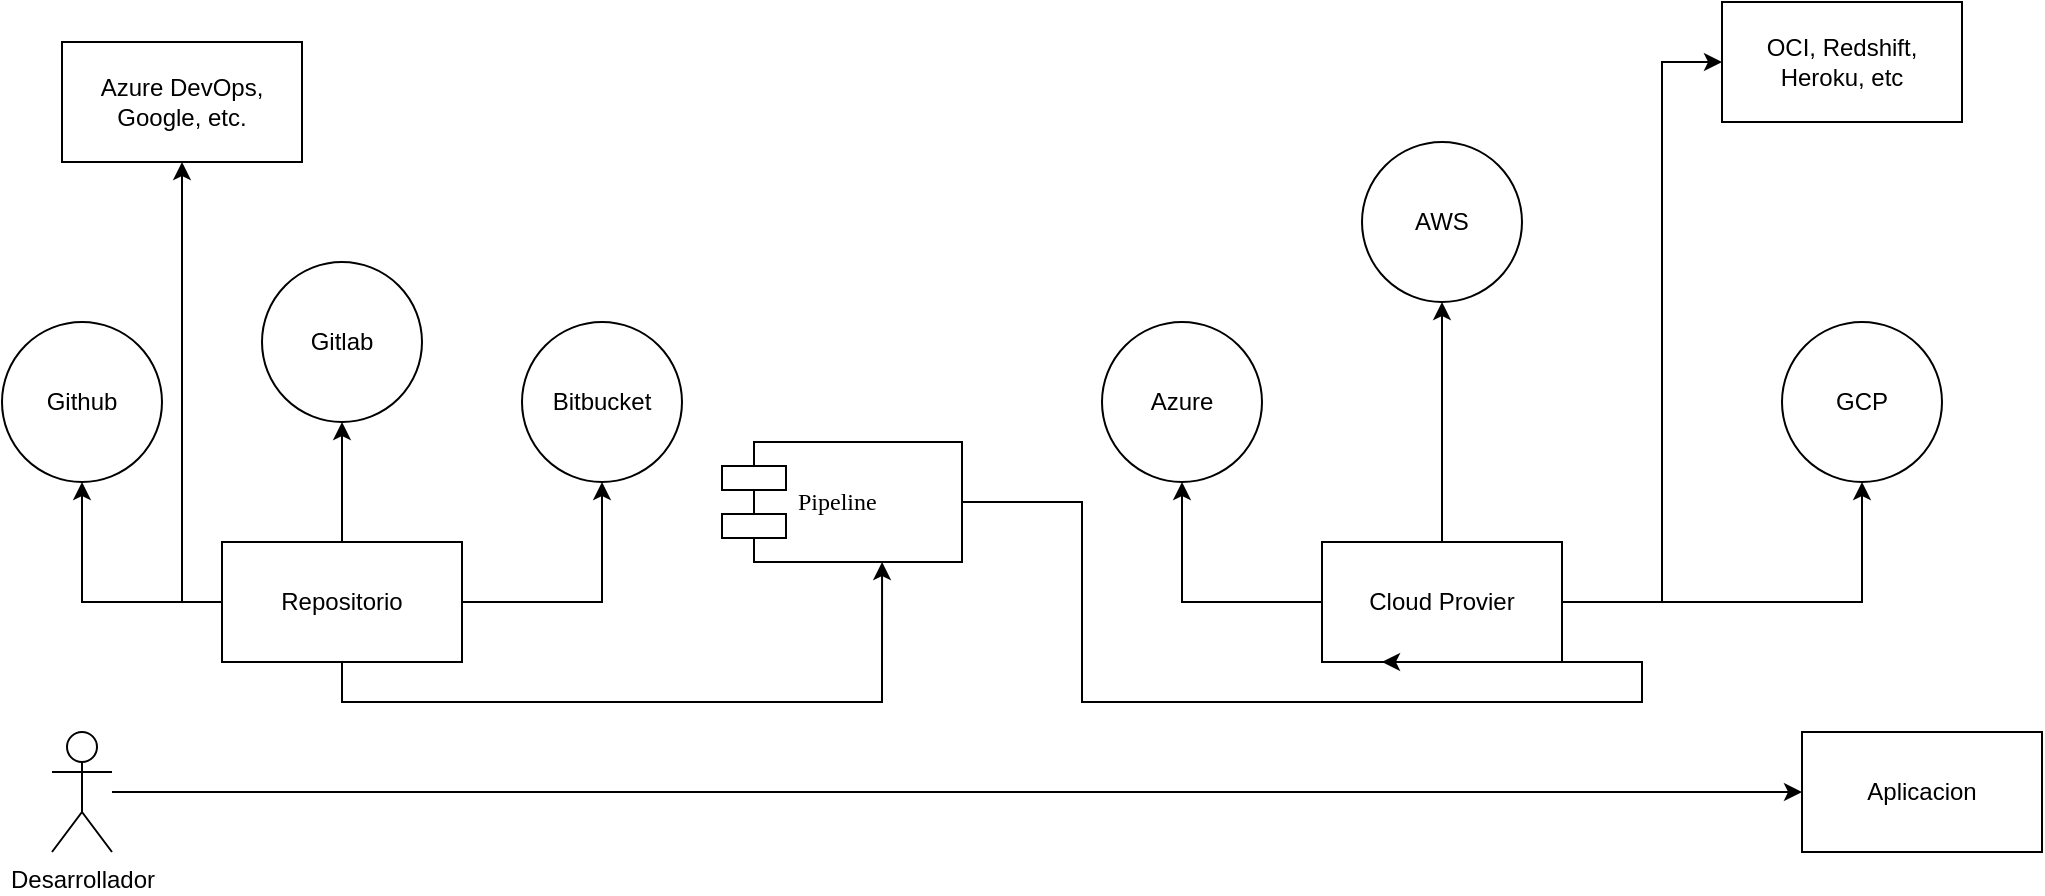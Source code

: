 <mxfile version="20.5.3" type="github">
  <diagram name="Page-1" id="5f0bae14-7c28-e335-631c-24af17079c00">
    <mxGraphModel dx="1375" dy="832" grid="1" gridSize="10" guides="1" tooltips="1" connect="1" arrows="1" fold="1" page="1" pageScale="1" pageWidth="1100" pageHeight="850" background="none" math="0" shadow="0">
      <root>
        <mxCell id="0" />
        <mxCell id="1" parent="0" />
        <mxCell id="ZI7r3MGRu3bru7jKsBjw-24" style="edgeStyle=orthogonalEdgeStyle;rounded=0;orthogonalLoop=1;jettySize=auto;html=1;entryX=0;entryY=0.5;entryDx=0;entryDy=0;entryPerimeter=0;" edge="1" parent="1" source="ZI7r3MGRu3bru7jKsBjw-1" target="ZI7r3MGRu3bru7jKsBjw-25">
          <mxGeometry relative="1" as="geometry">
            <mxPoint x="1025" y="785" as="targetPoint" />
          </mxGeometry>
        </mxCell>
        <mxCell id="ZI7r3MGRu3bru7jKsBjw-1" value="Desarrollador" style="shape=umlActor;verticalLabelPosition=bottom;verticalAlign=top;html=1;outlineConnect=0;" vertex="1" parent="1">
          <mxGeometry x="85" y="755" width="30" height="60" as="geometry" />
        </mxCell>
        <mxCell id="ZI7r3MGRu3bru7jKsBjw-6" style="edgeStyle=orthogonalEdgeStyle;rounded=0;orthogonalLoop=1;jettySize=auto;html=1;entryX=0.5;entryY=1;entryDx=0;entryDy=0;" edge="1" parent="1" source="ZI7r3MGRu3bru7jKsBjw-2" target="ZI7r3MGRu3bru7jKsBjw-3">
          <mxGeometry relative="1" as="geometry" />
        </mxCell>
        <mxCell id="ZI7r3MGRu3bru7jKsBjw-7" style="edgeStyle=orthogonalEdgeStyle;rounded=0;orthogonalLoop=1;jettySize=auto;html=1;" edge="1" parent="1" source="ZI7r3MGRu3bru7jKsBjw-2" target="ZI7r3MGRu3bru7jKsBjw-4">
          <mxGeometry relative="1" as="geometry" />
        </mxCell>
        <mxCell id="ZI7r3MGRu3bru7jKsBjw-8" style="edgeStyle=orthogonalEdgeStyle;rounded=0;orthogonalLoop=1;jettySize=auto;html=1;" edge="1" parent="1" source="ZI7r3MGRu3bru7jKsBjw-2" target="ZI7r3MGRu3bru7jKsBjw-5">
          <mxGeometry relative="1" as="geometry" />
        </mxCell>
        <mxCell id="ZI7r3MGRu3bru7jKsBjw-22" style="edgeStyle=orthogonalEdgeStyle;rounded=0;orthogonalLoop=1;jettySize=auto;html=1;" edge="1" parent="1" source="ZI7r3MGRu3bru7jKsBjw-2" target="ZI7r3MGRu3bru7jKsBjw-21">
          <mxGeometry relative="1" as="geometry">
            <Array as="points">
              <mxPoint x="150" y="690" />
            </Array>
          </mxGeometry>
        </mxCell>
        <mxCell id="ZI7r3MGRu3bru7jKsBjw-27" style="edgeStyle=orthogonalEdgeStyle;rounded=0;orthogonalLoop=1;jettySize=auto;html=1;entryX=0.667;entryY=1;entryDx=0;entryDy=0;entryPerimeter=0;" edge="1" parent="1" source="ZI7r3MGRu3bru7jKsBjw-2" target="ZI7r3MGRu3bru7jKsBjw-26">
          <mxGeometry relative="1" as="geometry">
            <Array as="points">
              <mxPoint x="230" y="740" />
              <mxPoint x="500" y="740" />
            </Array>
          </mxGeometry>
        </mxCell>
        <mxCell id="ZI7r3MGRu3bru7jKsBjw-2" value="Repositorio" style="rounded=0;whiteSpace=wrap;html=1;" vertex="1" parent="1">
          <mxGeometry x="170" y="660" width="120" height="60" as="geometry" />
        </mxCell>
        <mxCell id="ZI7r3MGRu3bru7jKsBjw-3" value="Github" style="ellipse;whiteSpace=wrap;html=1;aspect=fixed;" vertex="1" parent="1">
          <mxGeometry x="60" y="550" width="80" height="80" as="geometry" />
        </mxCell>
        <mxCell id="ZI7r3MGRu3bru7jKsBjw-4" value="Gitlab" style="ellipse;whiteSpace=wrap;html=1;aspect=fixed;" vertex="1" parent="1">
          <mxGeometry x="190" y="520" width="80" height="80" as="geometry" />
        </mxCell>
        <mxCell id="ZI7r3MGRu3bru7jKsBjw-5" value="Bitbucket" style="ellipse;whiteSpace=wrap;html=1;aspect=fixed;" vertex="1" parent="1">
          <mxGeometry x="320" y="550" width="80" height="80" as="geometry" />
        </mxCell>
        <mxCell id="ZI7r3MGRu3bru7jKsBjw-12" style="edgeStyle=orthogonalEdgeStyle;rounded=0;orthogonalLoop=1;jettySize=auto;html=1;entryX=0.5;entryY=1;entryDx=0;entryDy=0;" edge="1" parent="1" source="ZI7r3MGRu3bru7jKsBjw-15" target="ZI7r3MGRu3bru7jKsBjw-16">
          <mxGeometry relative="1" as="geometry" />
        </mxCell>
        <mxCell id="ZI7r3MGRu3bru7jKsBjw-13" style="edgeStyle=orthogonalEdgeStyle;rounded=0;orthogonalLoop=1;jettySize=auto;html=1;" edge="1" parent="1" source="ZI7r3MGRu3bru7jKsBjw-15" target="ZI7r3MGRu3bru7jKsBjw-17">
          <mxGeometry relative="1" as="geometry" />
        </mxCell>
        <mxCell id="ZI7r3MGRu3bru7jKsBjw-14" style="edgeStyle=orthogonalEdgeStyle;rounded=0;orthogonalLoop=1;jettySize=auto;html=1;" edge="1" parent="1" source="ZI7r3MGRu3bru7jKsBjw-15" target="ZI7r3MGRu3bru7jKsBjw-18">
          <mxGeometry relative="1" as="geometry" />
        </mxCell>
        <mxCell id="ZI7r3MGRu3bru7jKsBjw-20" style="edgeStyle=orthogonalEdgeStyle;rounded=0;orthogonalLoop=1;jettySize=auto;html=1;" edge="1" parent="1" source="ZI7r3MGRu3bru7jKsBjw-15" target="ZI7r3MGRu3bru7jKsBjw-19">
          <mxGeometry relative="1" as="geometry">
            <Array as="points">
              <mxPoint x="890" y="690" />
              <mxPoint x="890" y="420" />
            </Array>
          </mxGeometry>
        </mxCell>
        <mxCell id="ZI7r3MGRu3bru7jKsBjw-15" value="Cloud Provier" style="rounded=0;whiteSpace=wrap;html=1;" vertex="1" parent="1">
          <mxGeometry x="720" y="660" width="120" height="60" as="geometry" />
        </mxCell>
        <mxCell id="ZI7r3MGRu3bru7jKsBjw-16" value="Azure" style="ellipse;whiteSpace=wrap;html=1;aspect=fixed;" vertex="1" parent="1">
          <mxGeometry x="610" y="550" width="80" height="80" as="geometry" />
        </mxCell>
        <mxCell id="ZI7r3MGRu3bru7jKsBjw-17" value="AWS" style="ellipse;whiteSpace=wrap;html=1;aspect=fixed;" vertex="1" parent="1">
          <mxGeometry x="740" y="460" width="80" height="80" as="geometry" />
        </mxCell>
        <mxCell id="ZI7r3MGRu3bru7jKsBjw-18" value="GCP" style="ellipse;whiteSpace=wrap;html=1;aspect=fixed;" vertex="1" parent="1">
          <mxGeometry x="950" y="550" width="80" height="80" as="geometry" />
        </mxCell>
        <mxCell id="ZI7r3MGRu3bru7jKsBjw-19" value="OCI, Redshift, Heroku, etc" style="rounded=0;whiteSpace=wrap;html=1;" vertex="1" parent="1">
          <mxGeometry x="920" y="390" width="120" height="60" as="geometry" />
        </mxCell>
        <mxCell id="ZI7r3MGRu3bru7jKsBjw-21" value="Azure DevOps, Google, etc." style="rounded=0;whiteSpace=wrap;html=1;" vertex="1" parent="1">
          <mxGeometry x="90" y="410" width="120" height="60" as="geometry" />
        </mxCell>
        <mxCell id="ZI7r3MGRu3bru7jKsBjw-25" value="Aplicacion" style="rounded=0;whiteSpace=wrap;html=1;" vertex="1" parent="1">
          <mxGeometry x="960" y="755" width="120" height="60" as="geometry" />
        </mxCell>
        <mxCell id="ZI7r3MGRu3bru7jKsBjw-28" style="edgeStyle=orthogonalEdgeStyle;rounded=0;orthogonalLoop=1;jettySize=auto;html=1;entryX=0.25;entryY=1;entryDx=0;entryDy=0;" edge="1" parent="1" source="ZI7r3MGRu3bru7jKsBjw-26" target="ZI7r3MGRu3bru7jKsBjw-15">
          <mxGeometry relative="1" as="geometry">
            <Array as="points">
              <mxPoint x="600" y="640" />
              <mxPoint x="600" y="740" />
              <mxPoint x="880" y="740" />
            </Array>
          </mxGeometry>
        </mxCell>
        <mxCell id="ZI7r3MGRu3bru7jKsBjw-26" value="Pipeline" style="shape=component;align=left;spacingLeft=36;rounded=0;shadow=0;comic=0;labelBackgroundColor=none;strokeWidth=1;fontFamily=Verdana;fontSize=12;html=1;" vertex="1" parent="1">
          <mxGeometry x="420" y="610" width="120" height="60" as="geometry" />
        </mxCell>
      </root>
    </mxGraphModel>
  </diagram>
</mxfile>
